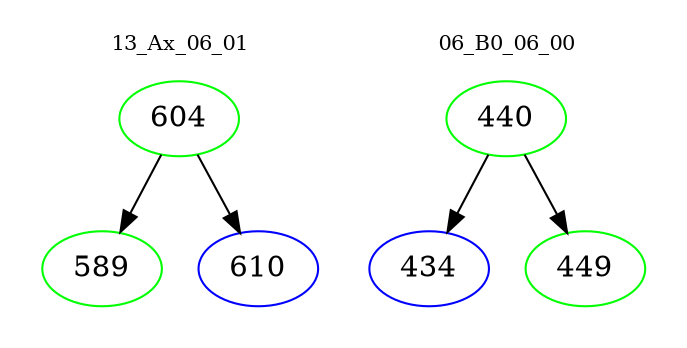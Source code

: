 digraph{
subgraph cluster_0 {
color = white
label = "13_Ax_06_01";
fontsize=10;
T0_604 [label="604", color="green"]
T0_604 -> T0_589 [color="black"]
T0_589 [label="589", color="green"]
T0_604 -> T0_610 [color="black"]
T0_610 [label="610", color="blue"]
}
subgraph cluster_1 {
color = white
label = "06_B0_06_00";
fontsize=10;
T1_440 [label="440", color="green"]
T1_440 -> T1_434 [color="black"]
T1_434 [label="434", color="blue"]
T1_440 -> T1_449 [color="black"]
T1_449 [label="449", color="green"]
}
}
